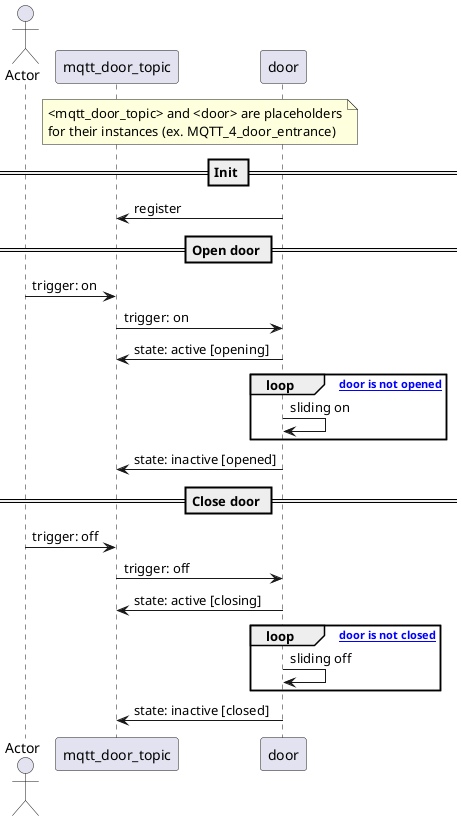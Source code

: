 @startuml group_4_door
actor Actor
participant mqtt_door_topic
participant door
note over mqtt_door_topic, door
    <mqtt_door_topic> and <door> are placeholders
    for their instances (ex. MQTT_4_door_entrance)
end note

== Init ==
door -> mqtt_door_topic: register

== Open door ==
Actor -> mqtt_door_topic: trigger: on
mqtt_door_topic -> door: trigger: on
door -> mqtt_door_topic: state: active [opening]
loop [on door is not opened]
    door -> door: sliding on
end

door -> mqtt_door_topic: state: inactive [opened]

== Close door ==
Actor -> mqtt_door_topic: trigger: off
mqtt_door_topic -> door: trigger: off
door -> mqtt_door_topic: state: active [closing]
loop [on door is not closed]
    door -> door: sliding off
end

door -> mqtt_door_topic: state: inactive [closed]
@enduml